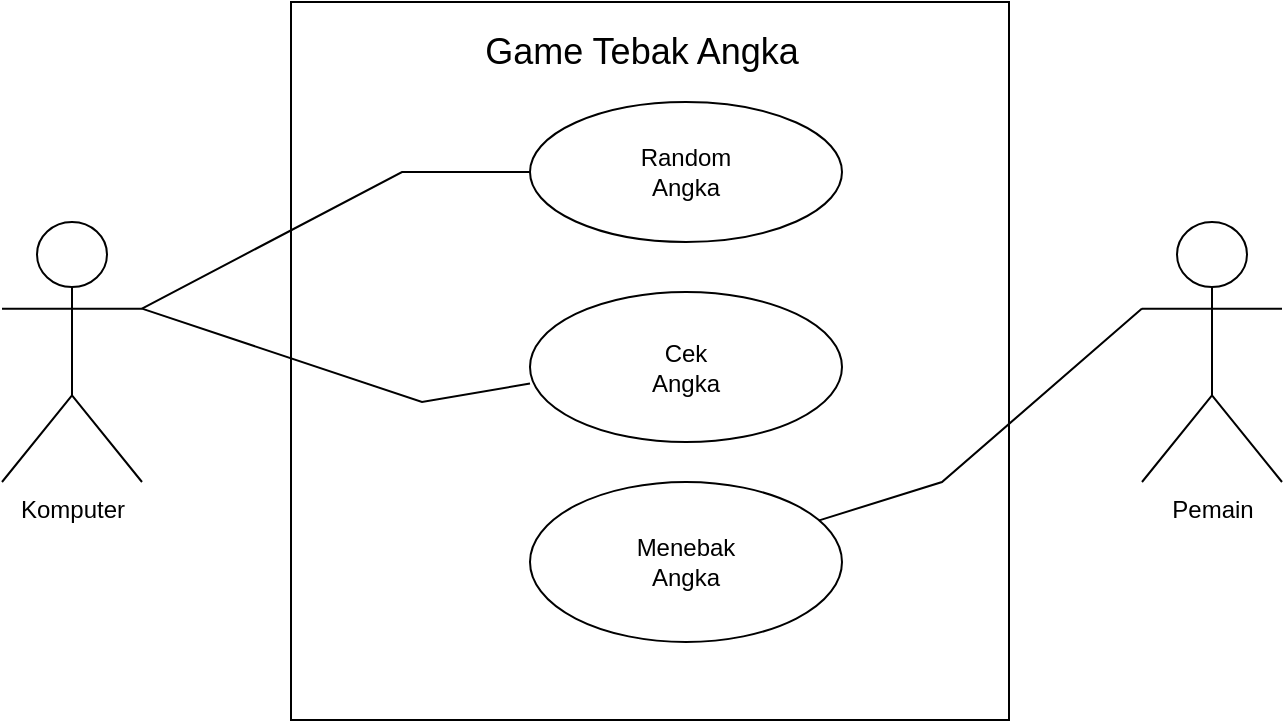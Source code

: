 <mxfile version="21.6.9" type="github">
  <diagram name="Page-1" id="X6gdyHx88SZALmUea0a6">
    <mxGraphModel dx="954" dy="1747" grid="1" gridSize="10" guides="1" tooltips="1" connect="1" arrows="1" fold="1" page="1" pageScale="1" pageWidth="827" pageHeight="1169" math="0" shadow="0">
      <root>
        <mxCell id="0" />
        <mxCell id="1" parent="0" />
        <mxCell id="IWvoaicDPqGYQ-sWeMdb-1" value="" style="whiteSpace=wrap;html=1;aspect=fixed;strokeColor=#000000;fillColor=#FFFFFF;" vertex="1" parent="1">
          <mxGeometry x="234.5" y="-550" width="359" height="359" as="geometry" />
        </mxCell>
        <mxCell id="IWvoaicDPqGYQ-sWeMdb-2" value="Komputer" style="shape=umlActor;verticalLabelPosition=bottom;verticalAlign=top;html=1;outlineConnect=0;" vertex="1" parent="1">
          <mxGeometry x="90" y="-440" width="70" height="130" as="geometry" />
        </mxCell>
        <mxCell id="IWvoaicDPqGYQ-sWeMdb-5" value="Pemain" style="shape=umlActor;verticalLabelPosition=bottom;verticalAlign=top;html=1;outlineConnect=0;" vertex="1" parent="1">
          <mxGeometry x="660" y="-440" width="70" height="130" as="geometry" />
        </mxCell>
        <mxCell id="IWvoaicDPqGYQ-sWeMdb-6" value="" style="ellipse;whiteSpace=wrap;html=1;fillColor=#FFFFFF;" vertex="1" parent="1">
          <mxGeometry x="354" y="-500" width="156" height="70" as="geometry" />
        </mxCell>
        <mxCell id="IWvoaicDPqGYQ-sWeMdb-7" value="" style="ellipse;whiteSpace=wrap;html=1;" vertex="1" parent="1">
          <mxGeometry x="354" y="-405" width="156" height="75" as="geometry" />
        </mxCell>
        <mxCell id="IWvoaicDPqGYQ-sWeMdb-8" value="" style="ellipse;whiteSpace=wrap;html=1;" vertex="1" parent="1">
          <mxGeometry x="354" y="-310" width="156" height="80" as="geometry" />
        </mxCell>
        <mxCell id="IWvoaicDPqGYQ-sWeMdb-9" value="" style="endArrow=none;html=1;rounded=0;entryX=0;entryY=0.333;entryDx=0;entryDy=0;entryPerimeter=0;" edge="1" parent="1" source="IWvoaicDPqGYQ-sWeMdb-8" target="IWvoaicDPqGYQ-sWeMdb-5">
          <mxGeometry width="50" height="50" relative="1" as="geometry">
            <mxPoint x="400" y="-250" as="sourcePoint" />
            <mxPoint x="450" y="-300" as="targetPoint" />
            <Array as="points">
              <mxPoint x="560" y="-310" />
            </Array>
          </mxGeometry>
        </mxCell>
        <mxCell id="IWvoaicDPqGYQ-sWeMdb-10" value="" style="endArrow=none;html=1;rounded=0;exitX=1;exitY=0.333;exitDx=0;exitDy=0;exitPerimeter=0;" edge="1" parent="1" source="IWvoaicDPqGYQ-sWeMdb-2" target="IWvoaicDPqGYQ-sWeMdb-6">
          <mxGeometry width="50" height="50" relative="1" as="geometry">
            <mxPoint x="160" y="-385" as="sourcePoint" />
            <mxPoint x="334" y="-500" as="targetPoint" />
            <Array as="points">
              <mxPoint x="290" y="-465" />
            </Array>
          </mxGeometry>
        </mxCell>
        <mxCell id="IWvoaicDPqGYQ-sWeMdb-12" value="" style="endArrow=none;html=1;rounded=0;exitX=1;exitY=0.333;exitDx=0;exitDy=0;exitPerimeter=0;" edge="1" parent="1" source="IWvoaicDPqGYQ-sWeMdb-2">
          <mxGeometry width="50" height="50" relative="1" as="geometry">
            <mxPoint x="304" y="-310" as="sourcePoint" />
            <mxPoint x="354" y="-359.241" as="targetPoint" />
            <Array as="points">
              <mxPoint x="300" y="-350" />
            </Array>
          </mxGeometry>
        </mxCell>
        <mxCell id="IWvoaicDPqGYQ-sWeMdb-14" value="Menebak Angka" style="text;html=1;strokeColor=none;fillColor=none;align=center;verticalAlign=middle;whiteSpace=wrap;rounded=0;" vertex="1" parent="1">
          <mxGeometry x="402" y="-285" width="60" height="30" as="geometry" />
        </mxCell>
        <mxCell id="IWvoaicDPqGYQ-sWeMdb-17" value="Cek Angka" style="text;html=1;strokeColor=none;fillColor=none;align=center;verticalAlign=middle;whiteSpace=wrap;rounded=0;" vertex="1" parent="1">
          <mxGeometry x="402" y="-382.5" width="60" height="30" as="geometry" />
        </mxCell>
        <mxCell id="IWvoaicDPqGYQ-sWeMdb-18" value="Random Angka" style="text;html=1;strokeColor=none;fillColor=none;align=center;verticalAlign=middle;whiteSpace=wrap;rounded=0;fontSize=12;" vertex="1" parent="1">
          <mxGeometry x="402" y="-480" width="60" height="30" as="geometry" />
        </mxCell>
        <mxCell id="IWvoaicDPqGYQ-sWeMdb-20" value="Game Tebak Angka" style="text;html=1;strokeColor=none;fillColor=none;align=center;verticalAlign=middle;whiteSpace=wrap;rounded=0;fontSize=18;" vertex="1" parent="1">
          <mxGeometry x="300" y="-540" width="220" height="30" as="geometry" />
        </mxCell>
      </root>
    </mxGraphModel>
  </diagram>
</mxfile>
